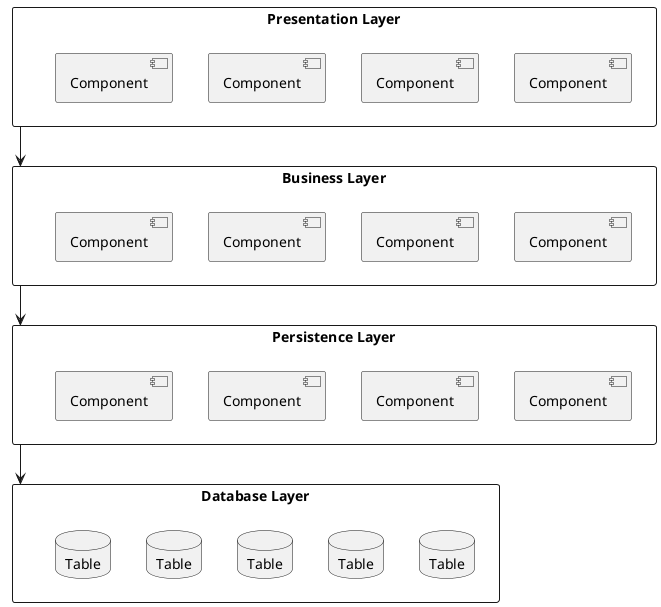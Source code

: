 @startuml

rectangle "Presentation Layer" as presentation {
    component "Component" as presentation1
    component "Component" as presentation2
    component "Component" as presentation3
    component "Component" as presentation4
}
rectangle "Business Layer" as business{
    component "Component" as business1
    component "Component" as business2
    component "Component" as business3
    component "Component" as business4
}
rectangle "Persistence Layer" as persistence {
    component "Component" as persistence1
    component "Component" as persistence2
    component "Component" as persistence3
    component "Component" as persistence4
}
rectangle "Database Layer" as db {
    database "Table" as db1
    database "Table" as db2
    database "Table" as db3
    database "Table" as db4
    database "Table" as db5
}

presentation -down-> business
business -down-> persistence
persistence -down-> db

presentation1 -[hidden]right-> presentation2
presentation2 -[hidden]right-> presentation3
presentation3 -[hidden]right-> presentation4

business1 -[hidden]right-> business2
business2 -[hidden]right-> business3
business3 -[hidden]right-> business4

persistence1 -[hidden]right-> persistence2
persistence2 -[hidden]right-> persistence3
persistence3 -[hidden]right-> persistence4

db1 -[hidden]right-> db2
db2 -[hidden]right-> db3
db3 -[hidden]right-> db4

@enduml
